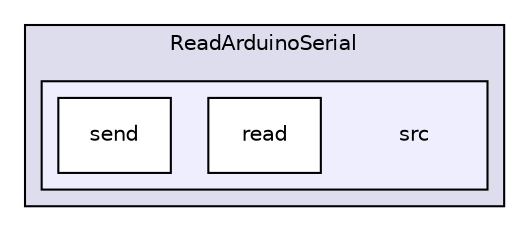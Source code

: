 digraph "Software/Asservissement/ReadArduinoSerial/src" {
  compound=true
  node [ fontsize="10", fontname="Helvetica"];
  edge [ labelfontsize="10", labelfontname="Helvetica"];
  subgraph clusterdir_60fbfe5ff2ed64e0134f4f90cb7e4d06 {
    graph [ bgcolor="#ddddee", pencolor="black", label="ReadArduinoSerial" fontname="Helvetica", fontsize="10", URL="dir_60fbfe5ff2ed64e0134f4f90cb7e4d06.html"]
  subgraph clusterdir_56f619c058c096a116a15c8b44e609df {
    graph [ bgcolor="#eeeeff", pencolor="black", label="" URL="dir_56f619c058c096a116a15c8b44e609df.html"];
    dir_56f619c058c096a116a15c8b44e609df [shape=plaintext label="src"];
    dir_4df52709a00833ad7bb6159553dfd189 [shape=box label="read" color="black" fillcolor="white" style="filled" URL="dir_4df52709a00833ad7bb6159553dfd189.html"];
    dir_2042472526ba47f12ae39bf5e8c1e1ee [shape=box label="send" color="black" fillcolor="white" style="filled" URL="dir_2042472526ba47f12ae39bf5e8c1e1ee.html"];
  }
  }
}

